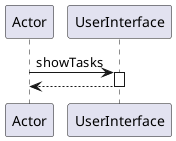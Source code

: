 @startuml
participant Actor
Actor -> UserInterface : showTasks
activate UserInterface
return
@enduml